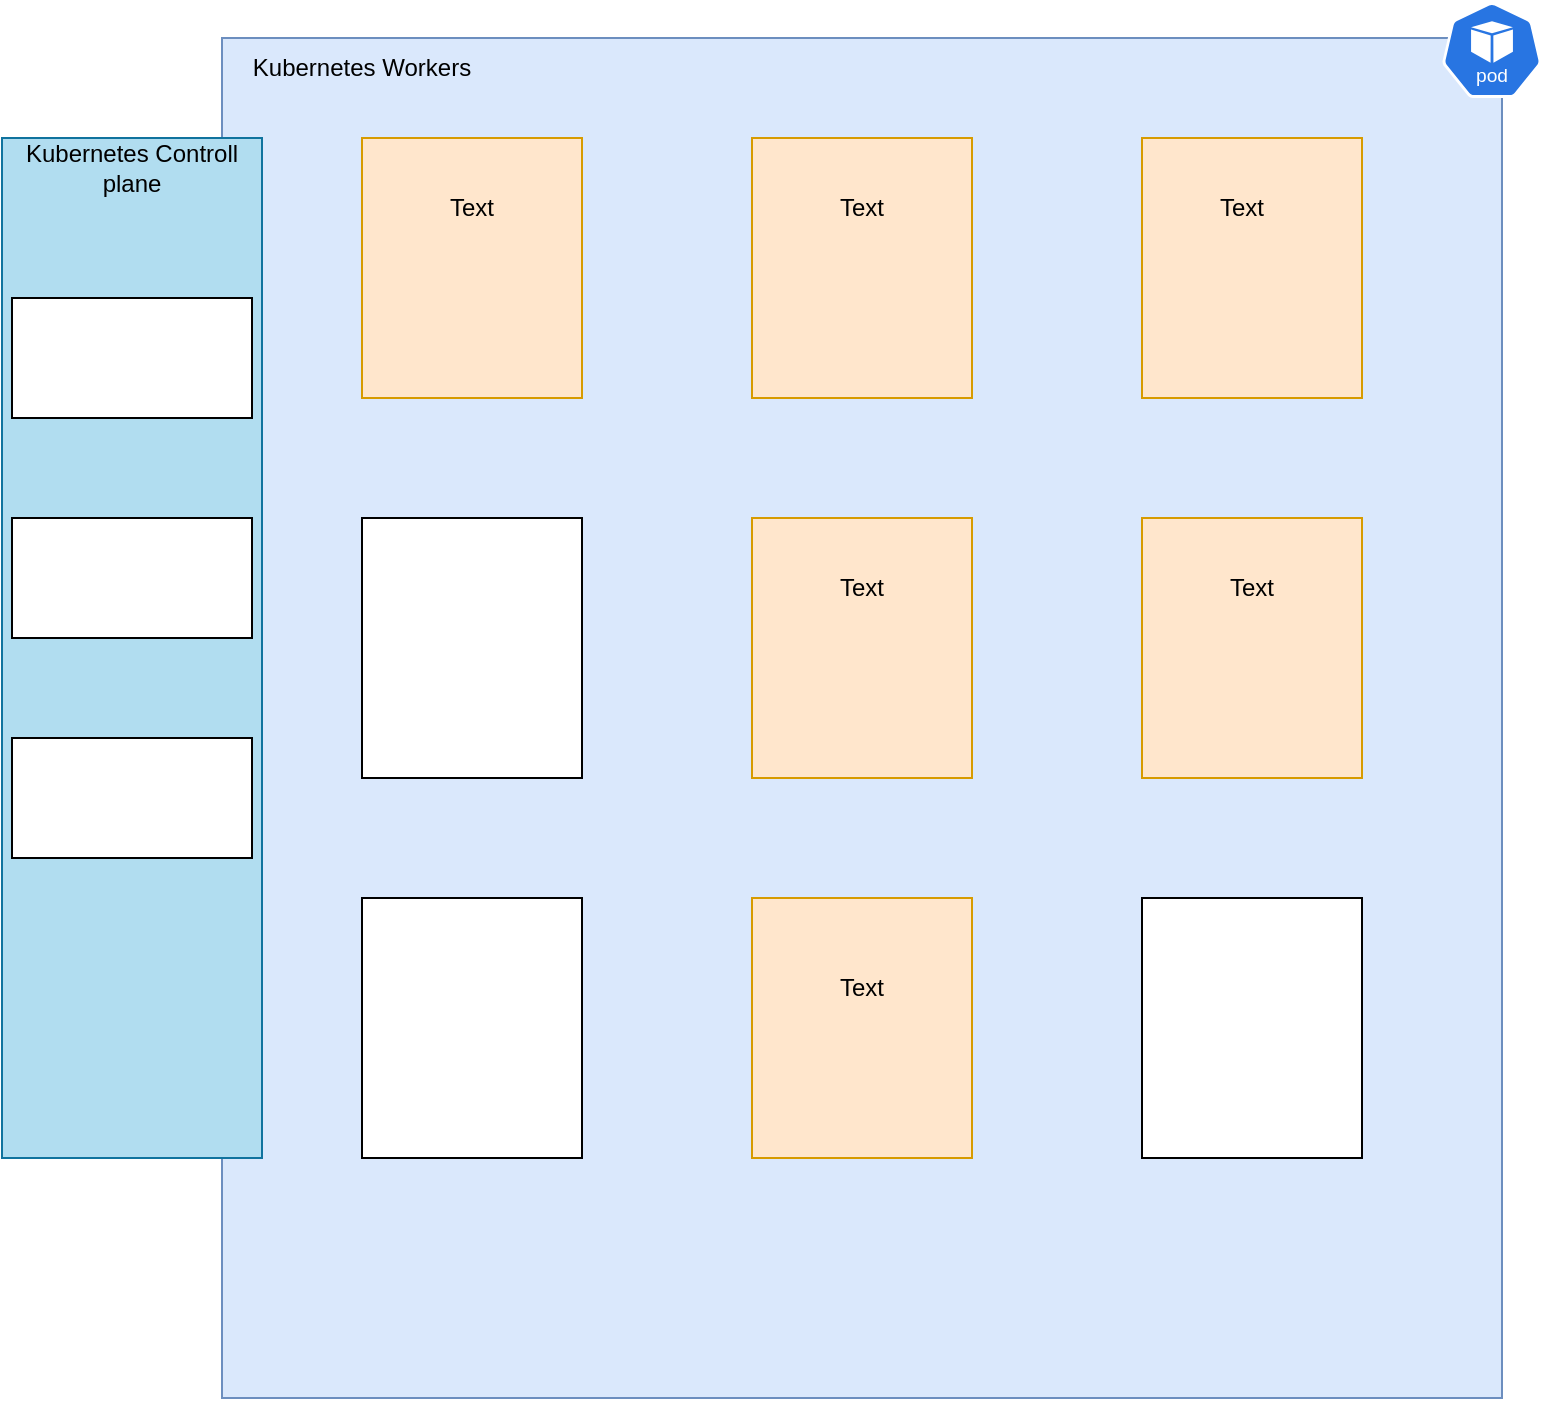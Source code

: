 <mxfile version="26.2.14">
  <diagram name="Page-1" id="cI_wKhMkKkyqfVdFm2O-">
    <mxGraphModel dx="1704" dy="1746" grid="1" gridSize="10" guides="1" tooltips="1" connect="1" arrows="1" fold="1" page="1" pageScale="1" pageWidth="827" pageHeight="1169" math="0" shadow="0">
      <root>
        <mxCell id="0" />
        <mxCell id="1" parent="0" />
        <mxCell id="zwe05vcxzW2jS_c5zD2C-1" value="" style="rounded=0;whiteSpace=wrap;html=1;fillColor=#dae8fc;strokeColor=#6c8ebf;" vertex="1" parent="1">
          <mxGeometry x="-400" y="-280" width="640" height="680" as="geometry" />
        </mxCell>
        <mxCell id="zwe05vcxzW2jS_c5zD2C-2" value="Kubernetes Workers" style="text;html=1;align=center;verticalAlign=middle;whiteSpace=wrap;rounded=0;" vertex="1" parent="1">
          <mxGeometry x="-400" y="-280" width="140" height="30" as="geometry" />
        </mxCell>
        <mxCell id="zwe05vcxzW2jS_c5zD2C-3" value="" style="aspect=fixed;sketch=0;html=1;dashed=0;whitespace=wrap;verticalLabelPosition=bottom;verticalAlign=top;fillColor=#2875E2;strokeColor=#ffffff;points=[[0.005,0.63,0],[0.1,0.2,0],[0.9,0.2,0],[0.5,0,0],[0.995,0.63,0],[0.72,0.99,0],[0.5,1,0],[0.28,0.99,0]];shape=mxgraph.kubernetes.icon2;kubernetesLabel=1;prIcon=pod" vertex="1" parent="1">
          <mxGeometry x="210" y="-298" width="50" height="48" as="geometry" />
        </mxCell>
        <mxCell id="zwe05vcxzW2jS_c5zD2C-5" value="" style="rounded=0;whiteSpace=wrap;html=1;fillColor=#ffe6cc;strokeColor=#d79b00;" vertex="1" parent="1">
          <mxGeometry x="-330" y="-230" width="110" height="130" as="geometry" />
        </mxCell>
        <mxCell id="zwe05vcxzW2jS_c5zD2C-7" value="" style="rounded=0;whiteSpace=wrap;html=1;fillColor=#ffe6cc;strokeColor=#d79b00;" vertex="1" parent="1">
          <mxGeometry x="-135" y="-230" width="110" height="130" as="geometry" />
        </mxCell>
        <mxCell id="zwe05vcxzW2jS_c5zD2C-8" value="" style="rounded=0;whiteSpace=wrap;html=1;" vertex="1" parent="1">
          <mxGeometry x="-330" y="-40" width="110" height="130" as="geometry" />
        </mxCell>
        <mxCell id="zwe05vcxzW2jS_c5zD2C-9" value="" style="rounded=0;whiteSpace=wrap;html=1;" vertex="1" parent="1">
          <mxGeometry x="60" y="150" width="110" height="130" as="geometry" />
        </mxCell>
        <mxCell id="zwe05vcxzW2jS_c5zD2C-10" value="" style="rounded=0;whiteSpace=wrap;html=1;fillColor=#ffe6cc;strokeColor=#d79b00;" vertex="1" parent="1">
          <mxGeometry x="-135" y="-40" width="110" height="130" as="geometry" />
        </mxCell>
        <mxCell id="zwe05vcxzW2jS_c5zD2C-11" value="" style="rounded=0;whiteSpace=wrap;html=1;" vertex="1" parent="1">
          <mxGeometry x="-330" y="150" width="110" height="130" as="geometry" />
        </mxCell>
        <mxCell id="zwe05vcxzW2jS_c5zD2C-12" value="" style="rounded=0;whiteSpace=wrap;html=1;fillColor=#ffe6cc;strokeColor=#d79b00;" vertex="1" parent="1">
          <mxGeometry x="60" y="-40" width="110" height="130" as="geometry" />
        </mxCell>
        <mxCell id="zwe05vcxzW2jS_c5zD2C-13" value="" style="rounded=0;whiteSpace=wrap;html=1;fillColor=#ffe6cc;strokeColor=#d79b00;" vertex="1" parent="1">
          <mxGeometry x="-135" y="150" width="110" height="130" as="geometry" />
        </mxCell>
        <mxCell id="zwe05vcxzW2jS_c5zD2C-14" value="" style="rounded=0;whiteSpace=wrap;html=1;fillColor=#b1ddf0;strokeColor=#10739e;" vertex="1" parent="1">
          <mxGeometry x="-510" y="-230" width="130" height="510" as="geometry" />
        </mxCell>
        <mxCell id="zwe05vcxzW2jS_c5zD2C-15" value="" style="rounded=0;whiteSpace=wrap;html=1;fillColor=#ffe6cc;strokeColor=#d79b00;" vertex="1" parent="1">
          <mxGeometry x="60" y="-230" width="110" height="130" as="geometry" />
        </mxCell>
        <mxCell id="zwe05vcxzW2jS_c5zD2C-16" value="Text" style="text;html=1;align=center;verticalAlign=middle;whiteSpace=wrap;rounded=0;" vertex="1" parent="1">
          <mxGeometry x="-305" y="-210" width="60" height="30" as="geometry" />
        </mxCell>
        <mxCell id="zwe05vcxzW2jS_c5zD2C-17" value="Text" style="text;html=1;align=center;verticalAlign=middle;whiteSpace=wrap;rounded=0;" vertex="1" parent="1">
          <mxGeometry x="-110" y="-210" width="60" height="30" as="geometry" />
        </mxCell>
        <mxCell id="zwe05vcxzW2jS_c5zD2C-18" value="Text" style="text;html=1;align=center;verticalAlign=middle;whiteSpace=wrap;rounded=0;" vertex="1" parent="1">
          <mxGeometry x="80" y="-210" width="60" height="30" as="geometry" />
        </mxCell>
        <mxCell id="zwe05vcxzW2jS_c5zD2C-19" value="Text" style="text;html=1;align=center;verticalAlign=middle;whiteSpace=wrap;rounded=0;" vertex="1" parent="1">
          <mxGeometry x="-110" y="-20" width="60" height="30" as="geometry" />
        </mxCell>
        <mxCell id="zwe05vcxzW2jS_c5zD2C-20" value="Text" style="text;html=1;align=center;verticalAlign=middle;whiteSpace=wrap;rounded=0;" vertex="1" parent="1">
          <mxGeometry x="85" y="-20" width="60" height="30" as="geometry" />
        </mxCell>
        <mxCell id="zwe05vcxzW2jS_c5zD2C-21" value="Text" style="text;html=1;align=center;verticalAlign=middle;whiteSpace=wrap;rounded=0;" vertex="1" parent="1">
          <mxGeometry x="-110" y="180" width="60" height="30" as="geometry" />
        </mxCell>
        <mxCell id="zwe05vcxzW2jS_c5zD2C-22" value="Kubernetes Controll plane" style="text;html=1;align=center;verticalAlign=middle;whiteSpace=wrap;rounded=0;" vertex="1" parent="1">
          <mxGeometry x="-505" y="-230" width="120" height="30" as="geometry" />
        </mxCell>
        <mxCell id="zwe05vcxzW2jS_c5zD2C-23" value="" style="rounded=0;whiteSpace=wrap;html=1;" vertex="1" parent="1">
          <mxGeometry x="-505" y="-150" width="120" height="60" as="geometry" />
        </mxCell>
        <mxCell id="zwe05vcxzW2jS_c5zD2C-24" value="" style="rounded=0;whiteSpace=wrap;html=1;" vertex="1" parent="1">
          <mxGeometry x="-505" y="-40" width="120" height="60" as="geometry" />
        </mxCell>
        <mxCell id="zwe05vcxzW2jS_c5zD2C-25" value="" style="rounded=0;whiteSpace=wrap;html=1;" vertex="1" parent="1">
          <mxGeometry x="-505" y="70" width="120" height="60" as="geometry" />
        </mxCell>
      </root>
    </mxGraphModel>
  </diagram>
</mxfile>
